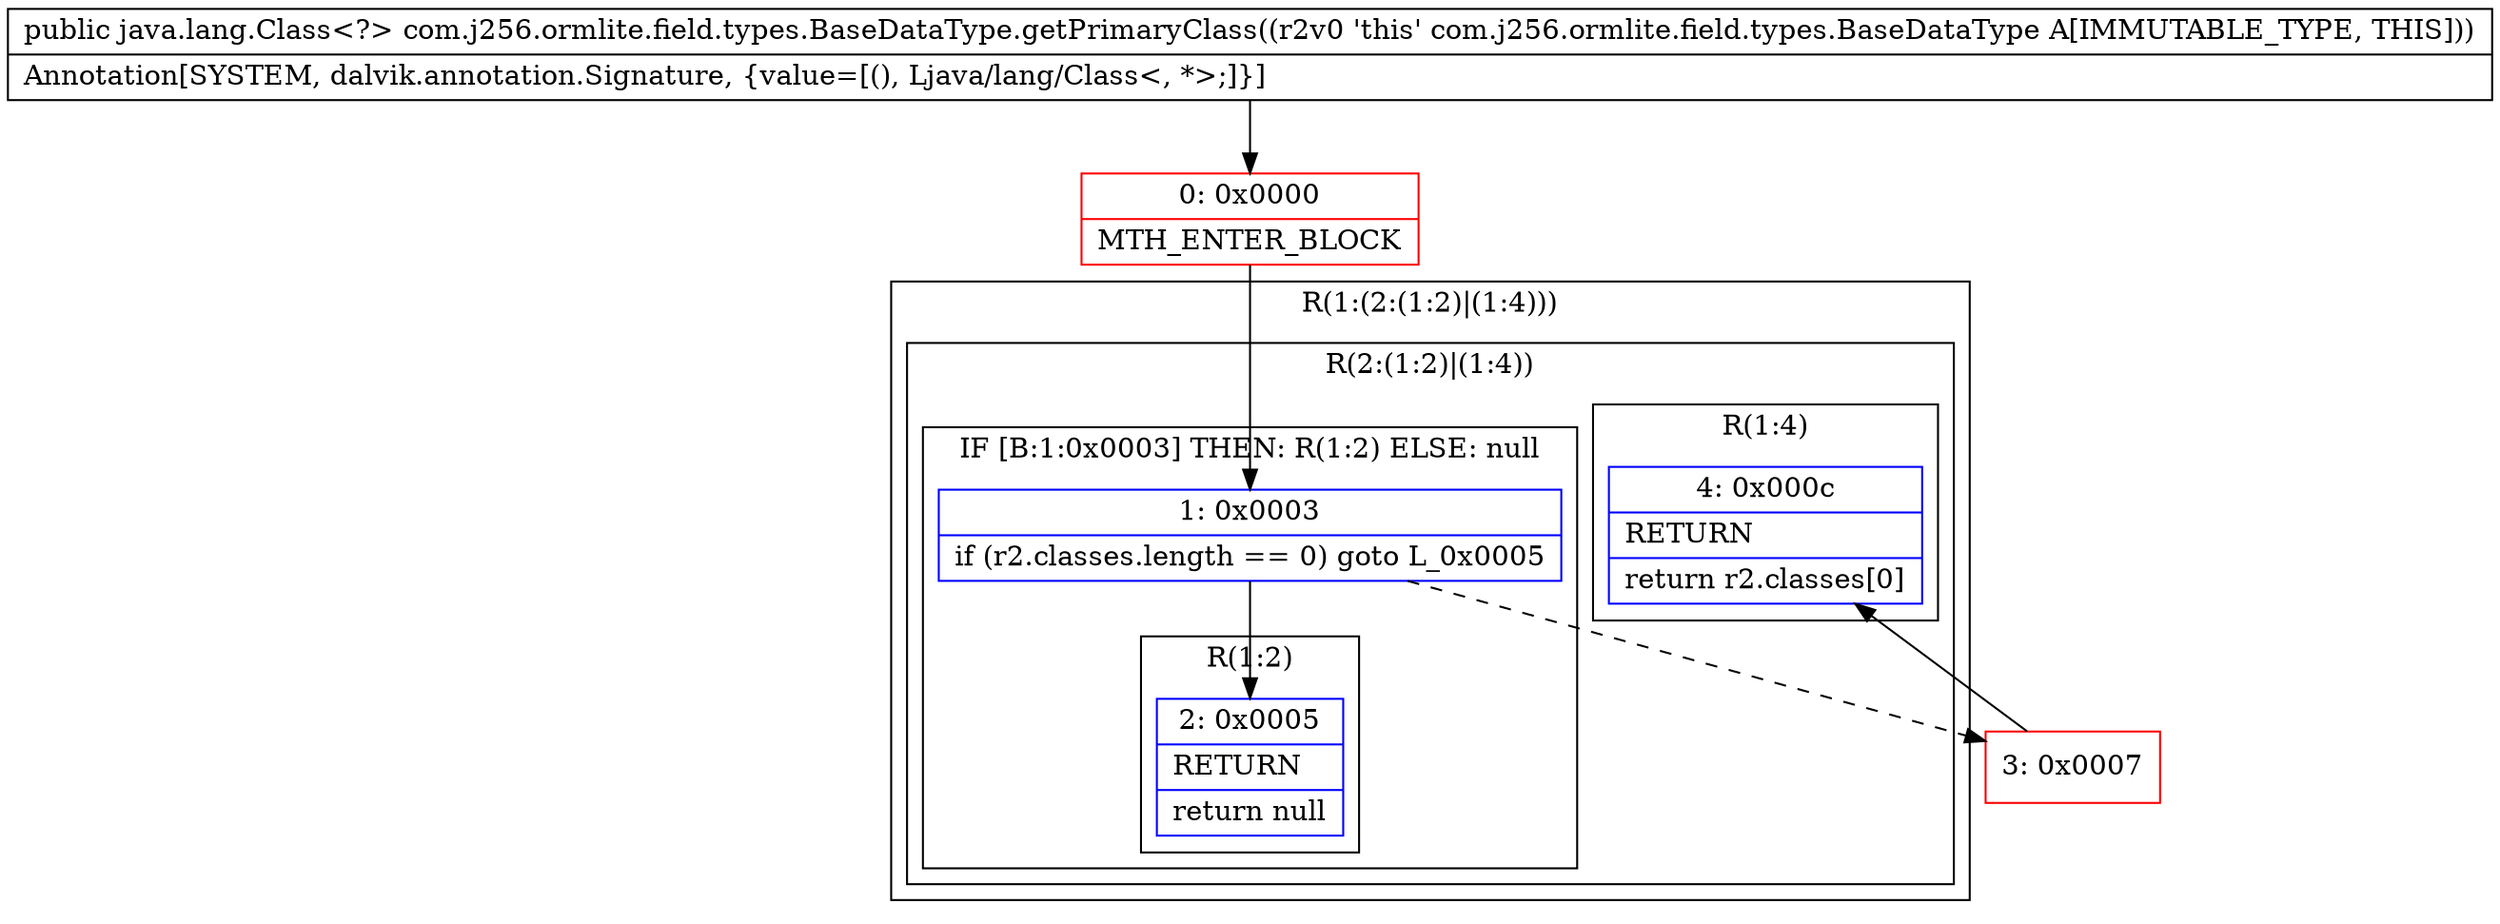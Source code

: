 digraph "CFG forcom.j256.ormlite.field.types.BaseDataType.getPrimaryClass()Ljava\/lang\/Class;" {
subgraph cluster_Region_508623373 {
label = "R(1:(2:(1:2)|(1:4)))";
node [shape=record,color=blue];
subgraph cluster_Region_639736353 {
label = "R(2:(1:2)|(1:4))";
node [shape=record,color=blue];
subgraph cluster_IfRegion_509083723 {
label = "IF [B:1:0x0003] THEN: R(1:2) ELSE: null";
node [shape=record,color=blue];
Node_1 [shape=record,label="{1\:\ 0x0003|if (r2.classes.length == 0) goto L_0x0005\l}"];
subgraph cluster_Region_242865619 {
label = "R(1:2)";
node [shape=record,color=blue];
Node_2 [shape=record,label="{2\:\ 0x0005|RETURN\l|return null\l}"];
}
}
subgraph cluster_Region_400606851 {
label = "R(1:4)";
node [shape=record,color=blue];
Node_4 [shape=record,label="{4\:\ 0x000c|RETURN\l|return r2.classes[0]\l}"];
}
}
}
Node_0 [shape=record,color=red,label="{0\:\ 0x0000|MTH_ENTER_BLOCK\l}"];
Node_3 [shape=record,color=red,label="{3\:\ 0x0007}"];
MethodNode[shape=record,label="{public java.lang.Class\<?\> com.j256.ormlite.field.types.BaseDataType.getPrimaryClass((r2v0 'this' com.j256.ormlite.field.types.BaseDataType A[IMMUTABLE_TYPE, THIS]))  | Annotation[SYSTEM, dalvik.annotation.Signature, \{value=[(), Ljava\/lang\/Class\<, *\>;]\}]\l}"];
MethodNode -> Node_0;
Node_1 -> Node_2;
Node_1 -> Node_3[style=dashed];
Node_0 -> Node_1;
Node_3 -> Node_4;
}

